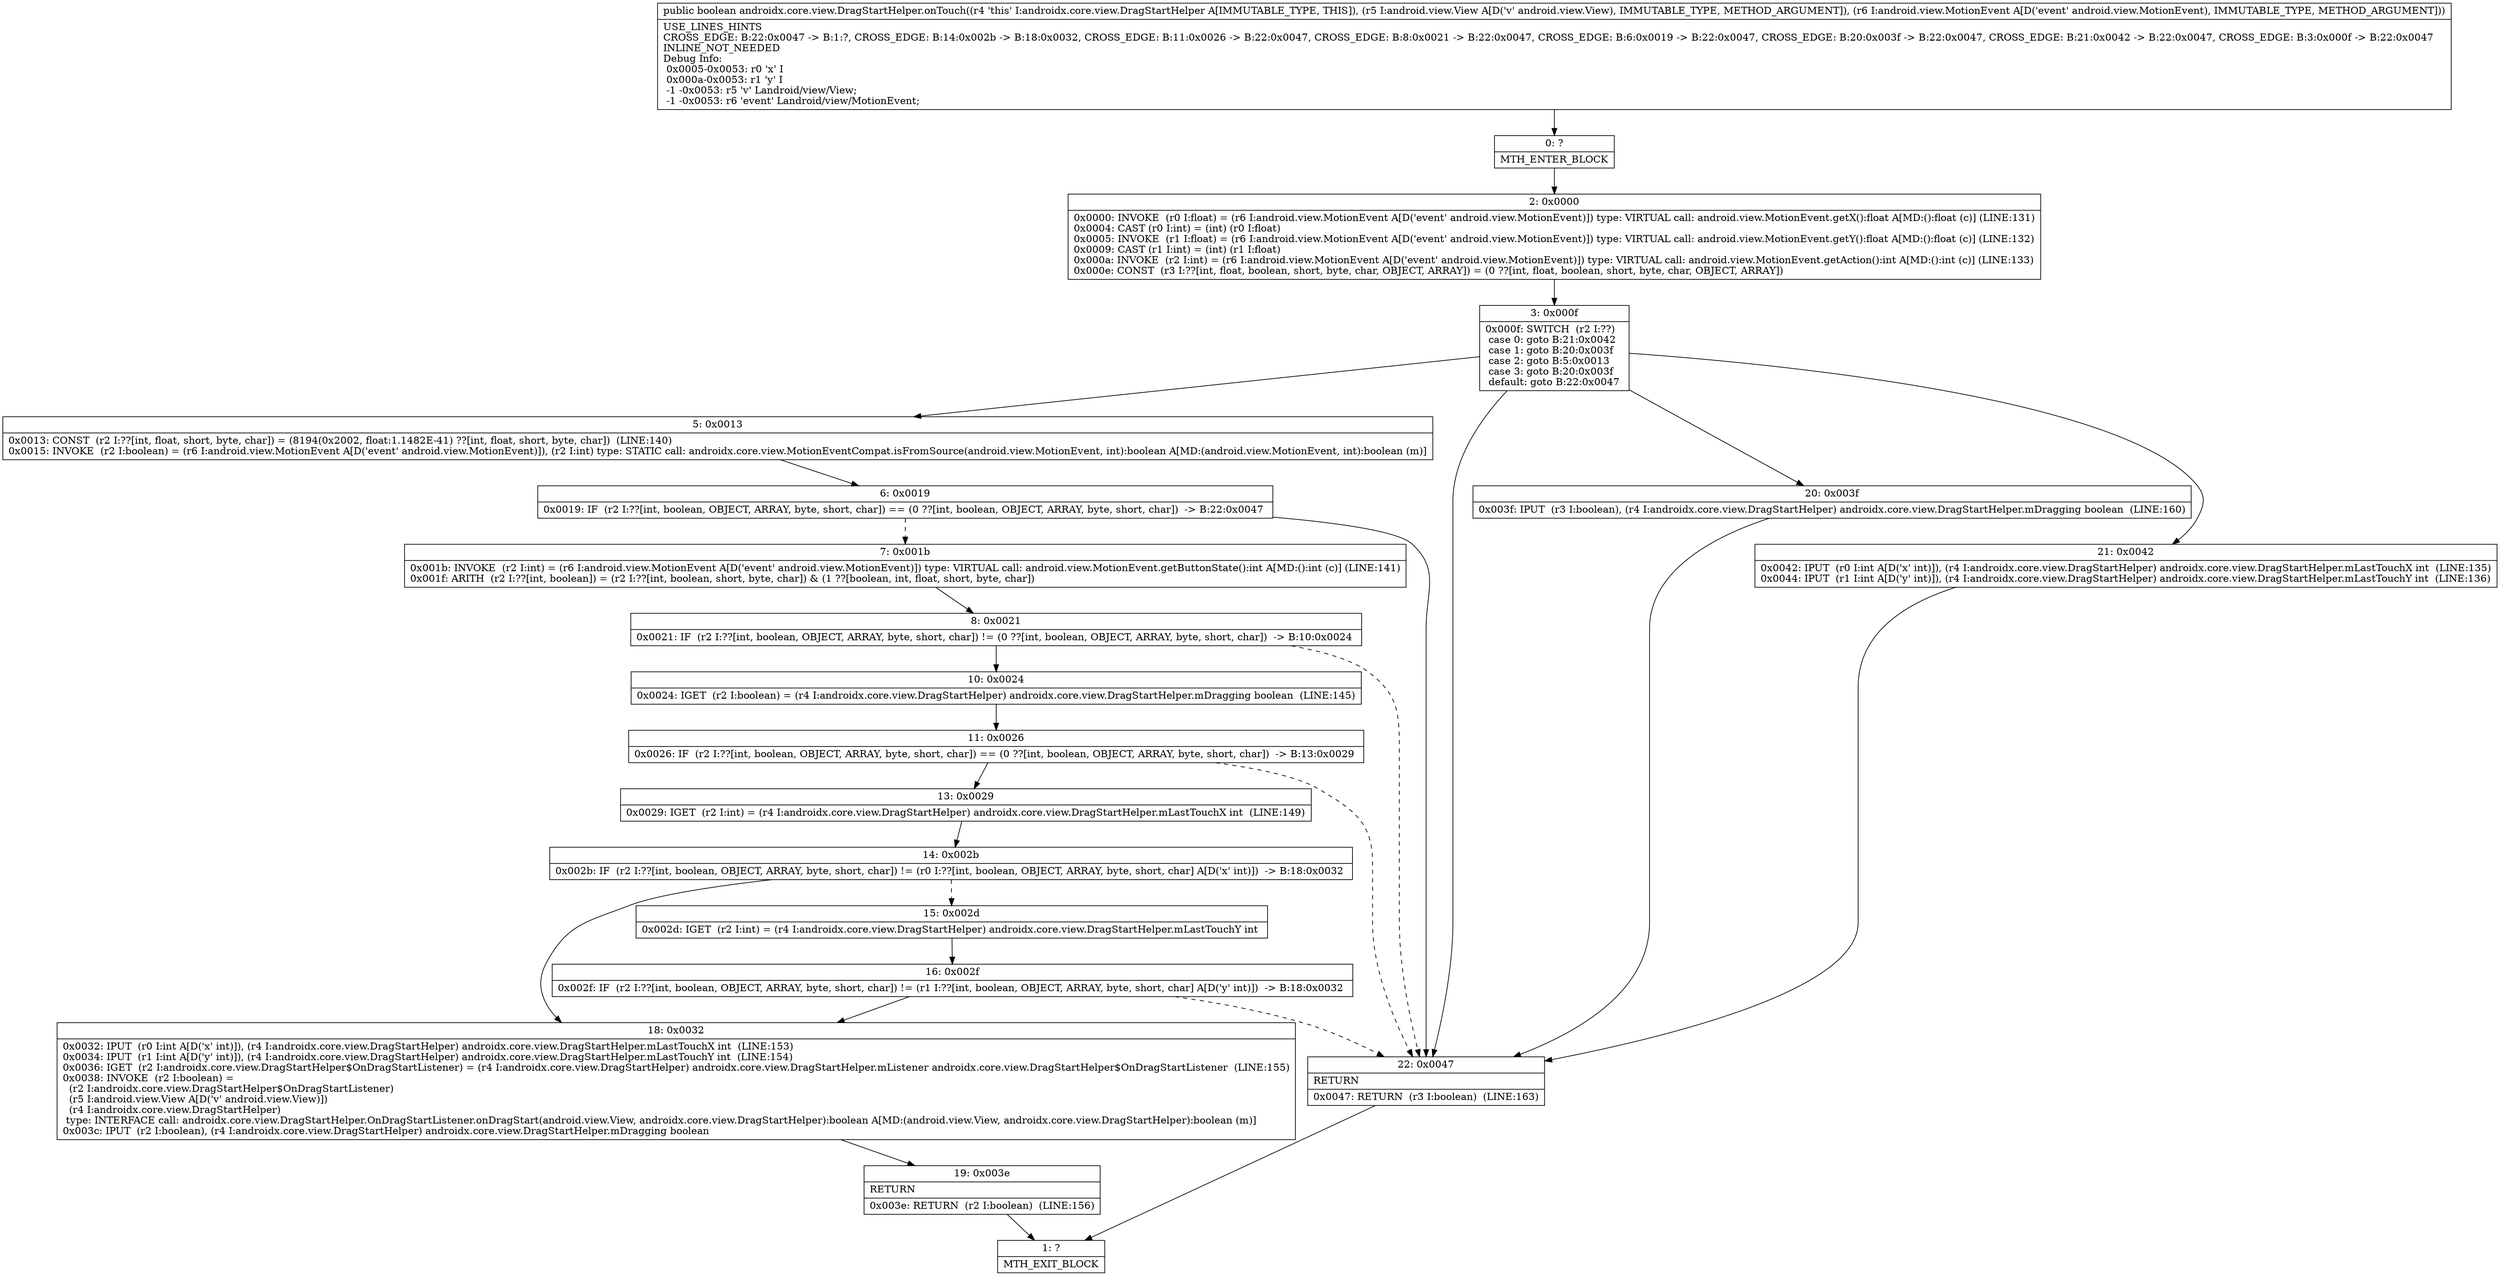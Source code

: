 digraph "CFG forandroidx.core.view.DragStartHelper.onTouch(Landroid\/view\/View;Landroid\/view\/MotionEvent;)Z" {
Node_0 [shape=record,label="{0\:\ ?|MTH_ENTER_BLOCK\l}"];
Node_2 [shape=record,label="{2\:\ 0x0000|0x0000: INVOKE  (r0 I:float) = (r6 I:android.view.MotionEvent A[D('event' android.view.MotionEvent)]) type: VIRTUAL call: android.view.MotionEvent.getX():float A[MD:():float (c)] (LINE:131)\l0x0004: CAST (r0 I:int) = (int) (r0 I:float) \l0x0005: INVOKE  (r1 I:float) = (r6 I:android.view.MotionEvent A[D('event' android.view.MotionEvent)]) type: VIRTUAL call: android.view.MotionEvent.getY():float A[MD:():float (c)] (LINE:132)\l0x0009: CAST (r1 I:int) = (int) (r1 I:float) \l0x000a: INVOKE  (r2 I:int) = (r6 I:android.view.MotionEvent A[D('event' android.view.MotionEvent)]) type: VIRTUAL call: android.view.MotionEvent.getAction():int A[MD:():int (c)] (LINE:133)\l0x000e: CONST  (r3 I:??[int, float, boolean, short, byte, char, OBJECT, ARRAY]) = (0 ??[int, float, boolean, short, byte, char, OBJECT, ARRAY]) \l}"];
Node_3 [shape=record,label="{3\:\ 0x000f|0x000f: SWITCH  (r2 I:??)\l case 0: goto B:21:0x0042\l case 1: goto B:20:0x003f\l case 2: goto B:5:0x0013\l case 3: goto B:20:0x003f\l default: goto B:22:0x0047 \l}"];
Node_5 [shape=record,label="{5\:\ 0x0013|0x0013: CONST  (r2 I:??[int, float, short, byte, char]) = (8194(0x2002, float:1.1482E\-41) ??[int, float, short, byte, char])  (LINE:140)\l0x0015: INVOKE  (r2 I:boolean) = (r6 I:android.view.MotionEvent A[D('event' android.view.MotionEvent)]), (r2 I:int) type: STATIC call: androidx.core.view.MotionEventCompat.isFromSource(android.view.MotionEvent, int):boolean A[MD:(android.view.MotionEvent, int):boolean (m)]\l}"];
Node_6 [shape=record,label="{6\:\ 0x0019|0x0019: IF  (r2 I:??[int, boolean, OBJECT, ARRAY, byte, short, char]) == (0 ??[int, boolean, OBJECT, ARRAY, byte, short, char])  \-\> B:22:0x0047 \l}"];
Node_7 [shape=record,label="{7\:\ 0x001b|0x001b: INVOKE  (r2 I:int) = (r6 I:android.view.MotionEvent A[D('event' android.view.MotionEvent)]) type: VIRTUAL call: android.view.MotionEvent.getButtonState():int A[MD:():int (c)] (LINE:141)\l0x001f: ARITH  (r2 I:??[int, boolean]) = (r2 I:??[int, boolean, short, byte, char]) & (1 ??[boolean, int, float, short, byte, char]) \l}"];
Node_8 [shape=record,label="{8\:\ 0x0021|0x0021: IF  (r2 I:??[int, boolean, OBJECT, ARRAY, byte, short, char]) != (0 ??[int, boolean, OBJECT, ARRAY, byte, short, char])  \-\> B:10:0x0024 \l}"];
Node_10 [shape=record,label="{10\:\ 0x0024|0x0024: IGET  (r2 I:boolean) = (r4 I:androidx.core.view.DragStartHelper) androidx.core.view.DragStartHelper.mDragging boolean  (LINE:145)\l}"];
Node_11 [shape=record,label="{11\:\ 0x0026|0x0026: IF  (r2 I:??[int, boolean, OBJECT, ARRAY, byte, short, char]) == (0 ??[int, boolean, OBJECT, ARRAY, byte, short, char])  \-\> B:13:0x0029 \l}"];
Node_13 [shape=record,label="{13\:\ 0x0029|0x0029: IGET  (r2 I:int) = (r4 I:androidx.core.view.DragStartHelper) androidx.core.view.DragStartHelper.mLastTouchX int  (LINE:149)\l}"];
Node_14 [shape=record,label="{14\:\ 0x002b|0x002b: IF  (r2 I:??[int, boolean, OBJECT, ARRAY, byte, short, char]) != (r0 I:??[int, boolean, OBJECT, ARRAY, byte, short, char] A[D('x' int)])  \-\> B:18:0x0032 \l}"];
Node_15 [shape=record,label="{15\:\ 0x002d|0x002d: IGET  (r2 I:int) = (r4 I:androidx.core.view.DragStartHelper) androidx.core.view.DragStartHelper.mLastTouchY int \l}"];
Node_16 [shape=record,label="{16\:\ 0x002f|0x002f: IF  (r2 I:??[int, boolean, OBJECT, ARRAY, byte, short, char]) != (r1 I:??[int, boolean, OBJECT, ARRAY, byte, short, char] A[D('y' int)])  \-\> B:18:0x0032 \l}"];
Node_18 [shape=record,label="{18\:\ 0x0032|0x0032: IPUT  (r0 I:int A[D('x' int)]), (r4 I:androidx.core.view.DragStartHelper) androidx.core.view.DragStartHelper.mLastTouchX int  (LINE:153)\l0x0034: IPUT  (r1 I:int A[D('y' int)]), (r4 I:androidx.core.view.DragStartHelper) androidx.core.view.DragStartHelper.mLastTouchY int  (LINE:154)\l0x0036: IGET  (r2 I:androidx.core.view.DragStartHelper$OnDragStartListener) = (r4 I:androidx.core.view.DragStartHelper) androidx.core.view.DragStartHelper.mListener androidx.core.view.DragStartHelper$OnDragStartListener  (LINE:155)\l0x0038: INVOKE  (r2 I:boolean) = \l  (r2 I:androidx.core.view.DragStartHelper$OnDragStartListener)\l  (r5 I:android.view.View A[D('v' android.view.View)])\l  (r4 I:androidx.core.view.DragStartHelper)\l type: INTERFACE call: androidx.core.view.DragStartHelper.OnDragStartListener.onDragStart(android.view.View, androidx.core.view.DragStartHelper):boolean A[MD:(android.view.View, androidx.core.view.DragStartHelper):boolean (m)]\l0x003c: IPUT  (r2 I:boolean), (r4 I:androidx.core.view.DragStartHelper) androidx.core.view.DragStartHelper.mDragging boolean \l}"];
Node_19 [shape=record,label="{19\:\ 0x003e|RETURN\l|0x003e: RETURN  (r2 I:boolean)  (LINE:156)\l}"];
Node_1 [shape=record,label="{1\:\ ?|MTH_EXIT_BLOCK\l}"];
Node_20 [shape=record,label="{20\:\ 0x003f|0x003f: IPUT  (r3 I:boolean), (r4 I:androidx.core.view.DragStartHelper) androidx.core.view.DragStartHelper.mDragging boolean  (LINE:160)\l}"];
Node_21 [shape=record,label="{21\:\ 0x0042|0x0042: IPUT  (r0 I:int A[D('x' int)]), (r4 I:androidx.core.view.DragStartHelper) androidx.core.view.DragStartHelper.mLastTouchX int  (LINE:135)\l0x0044: IPUT  (r1 I:int A[D('y' int)]), (r4 I:androidx.core.view.DragStartHelper) androidx.core.view.DragStartHelper.mLastTouchY int  (LINE:136)\l}"];
Node_22 [shape=record,label="{22\:\ 0x0047|RETURN\l|0x0047: RETURN  (r3 I:boolean)  (LINE:163)\l}"];
MethodNode[shape=record,label="{public boolean androidx.core.view.DragStartHelper.onTouch((r4 'this' I:androidx.core.view.DragStartHelper A[IMMUTABLE_TYPE, THIS]), (r5 I:android.view.View A[D('v' android.view.View), IMMUTABLE_TYPE, METHOD_ARGUMENT]), (r6 I:android.view.MotionEvent A[D('event' android.view.MotionEvent), IMMUTABLE_TYPE, METHOD_ARGUMENT]))  | USE_LINES_HINTS\lCROSS_EDGE: B:22:0x0047 \-\> B:1:?, CROSS_EDGE: B:14:0x002b \-\> B:18:0x0032, CROSS_EDGE: B:11:0x0026 \-\> B:22:0x0047, CROSS_EDGE: B:8:0x0021 \-\> B:22:0x0047, CROSS_EDGE: B:6:0x0019 \-\> B:22:0x0047, CROSS_EDGE: B:20:0x003f \-\> B:22:0x0047, CROSS_EDGE: B:21:0x0042 \-\> B:22:0x0047, CROSS_EDGE: B:3:0x000f \-\> B:22:0x0047\lINLINE_NOT_NEEDED\lDebug Info:\l  0x0005\-0x0053: r0 'x' I\l  0x000a\-0x0053: r1 'y' I\l  \-1 \-0x0053: r5 'v' Landroid\/view\/View;\l  \-1 \-0x0053: r6 'event' Landroid\/view\/MotionEvent;\l}"];
MethodNode -> Node_0;Node_0 -> Node_2;
Node_2 -> Node_3;
Node_3 -> Node_5;
Node_3 -> Node_20;
Node_3 -> Node_21;
Node_3 -> Node_22;
Node_5 -> Node_6;
Node_6 -> Node_7[style=dashed];
Node_6 -> Node_22;
Node_7 -> Node_8;
Node_8 -> Node_10;
Node_8 -> Node_22[style=dashed];
Node_10 -> Node_11;
Node_11 -> Node_13;
Node_11 -> Node_22[style=dashed];
Node_13 -> Node_14;
Node_14 -> Node_15[style=dashed];
Node_14 -> Node_18;
Node_15 -> Node_16;
Node_16 -> Node_18;
Node_16 -> Node_22[style=dashed];
Node_18 -> Node_19;
Node_19 -> Node_1;
Node_20 -> Node_22;
Node_21 -> Node_22;
Node_22 -> Node_1;
}

